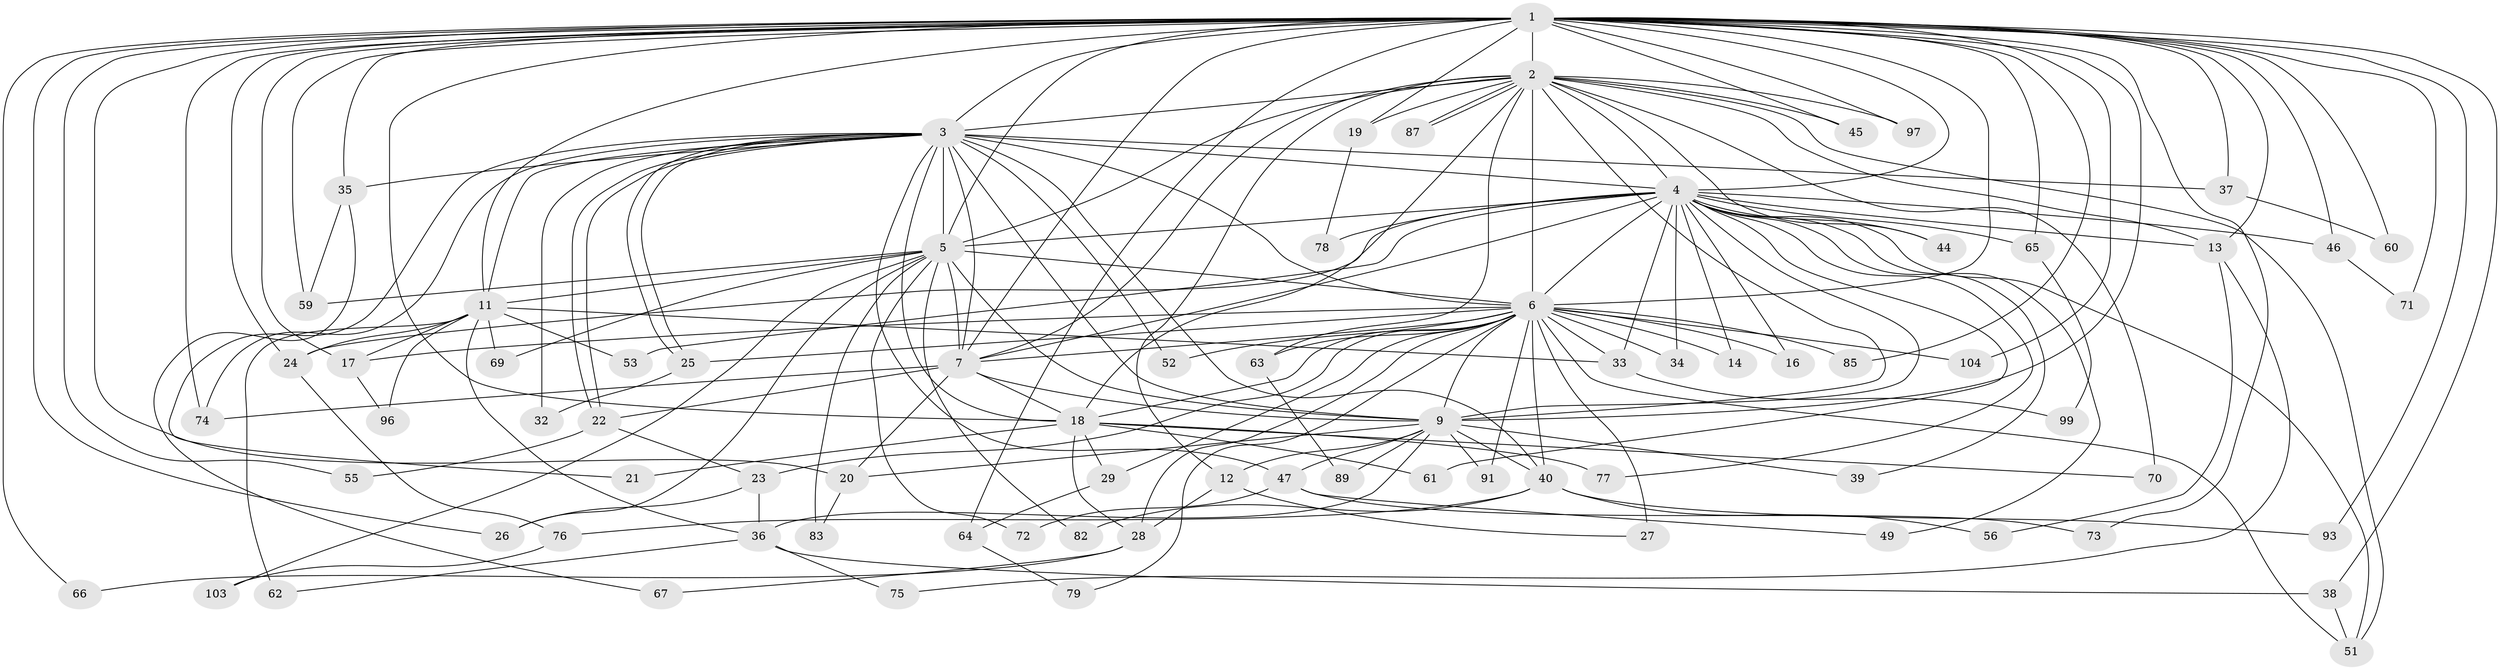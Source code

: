 // original degree distribution, {22: 0.009433962264150943, 21: 0.009433962264150943, 25: 0.02830188679245283, 17: 0.018867924528301886, 13: 0.018867924528301886, 26: 0.009433962264150943, 9: 0.009433962264150943, 4: 0.11320754716981132, 5: 0.03773584905660377, 2: 0.5566037735849056, 8: 0.009433962264150943, 3: 0.1509433962264151, 6: 0.018867924528301886, 7: 0.009433962264150943}
// Generated by graph-tools (version 1.1) at 2025/41/03/06/25 10:41:32]
// undirected, 77 vertices, 185 edges
graph export_dot {
graph [start="1"]
  node [color=gray90,style=filled];
  1 [super="+8"];
  2 [super="+81"];
  3 [super="+84"];
  4 [super="+92"];
  5 [super="+15"];
  6 [super="+10"];
  7 [super="+57"];
  9;
  11 [super="+31"];
  12;
  13 [super="+80"];
  14;
  16;
  17 [super="+68"];
  18 [super="+48"];
  19;
  20 [super="+30"];
  21;
  22 [super="+50"];
  23;
  24 [super="+101"];
  25 [super="+95"];
  26 [super="+42"];
  27 [super="+43"];
  28 [super="+41"];
  29;
  32;
  33;
  34;
  35;
  36 [super="+94"];
  37;
  38 [super="+58"];
  39;
  40 [super="+100"];
  44;
  45;
  46;
  47 [super="+106"];
  49;
  51 [super="+54"];
  52;
  53;
  55;
  56;
  59 [super="+102"];
  60;
  61;
  62 [super="+105"];
  63;
  64 [super="+90"];
  65 [super="+98"];
  66;
  67;
  69;
  70;
  71;
  72;
  73;
  74 [super="+86"];
  75;
  76;
  77;
  78;
  79;
  82;
  83 [super="+88"];
  85;
  87;
  89;
  91;
  93;
  96;
  97;
  99;
  103;
  104;
  1 -- 2 [weight=2];
  1 -- 3 [weight=3];
  1 -- 4 [weight=2];
  1 -- 5 [weight=3];
  1 -- 6 [weight=4];
  1 -- 7 [weight=2];
  1 -- 9 [weight=2];
  1 -- 26;
  1 -- 38;
  1 -- 65 [weight=2];
  1 -- 66;
  1 -- 73;
  1 -- 85;
  1 -- 104;
  1 -- 11;
  1 -- 64 [weight=2];
  1 -- 71;
  1 -- 74;
  1 -- 13;
  1 -- 19;
  1 -- 20;
  1 -- 24;
  1 -- 93;
  1 -- 97;
  1 -- 35;
  1 -- 37;
  1 -- 45;
  1 -- 46;
  1 -- 55;
  1 -- 59;
  1 -- 60;
  1 -- 18;
  1 -- 17;
  2 -- 3;
  2 -- 4;
  2 -- 5;
  2 -- 6 [weight=2];
  2 -- 7;
  2 -- 9;
  2 -- 12;
  2 -- 19;
  2 -- 44;
  2 -- 45;
  2 -- 63;
  2 -- 70;
  2 -- 87;
  2 -- 87;
  2 -- 97;
  2 -- 13;
  2 -- 18;
  2 -- 51;
  3 -- 4;
  3 -- 5;
  3 -- 6 [weight=2];
  3 -- 7;
  3 -- 9;
  3 -- 11;
  3 -- 18;
  3 -- 21;
  3 -- 22;
  3 -- 22;
  3 -- 25;
  3 -- 25;
  3 -- 32;
  3 -- 35;
  3 -- 37;
  3 -- 40;
  3 -- 47 [weight=2];
  3 -- 52;
  3 -- 74;
  4 -- 5;
  4 -- 6 [weight=2];
  4 -- 7;
  4 -- 9;
  4 -- 13;
  4 -- 14;
  4 -- 16;
  4 -- 34;
  4 -- 39;
  4 -- 44;
  4 -- 46;
  4 -- 49;
  4 -- 51;
  4 -- 53;
  4 -- 61;
  4 -- 65;
  4 -- 77;
  4 -- 78;
  4 -- 33;
  4 -- 24;
  5 -- 6 [weight=2];
  5 -- 7;
  5 -- 9;
  5 -- 11;
  5 -- 59;
  5 -- 69;
  5 -- 72;
  5 -- 82;
  5 -- 103;
  5 -- 26;
  5 -- 83 [weight=2];
  6 -- 7 [weight=2];
  6 -- 9 [weight=2];
  6 -- 14;
  6 -- 16;
  6 -- 17;
  6 -- 18;
  6 -- 27 [weight=2];
  6 -- 28;
  6 -- 33;
  6 -- 34;
  6 -- 40;
  6 -- 51;
  6 -- 52;
  6 -- 79;
  6 -- 85;
  6 -- 91;
  6 -- 104;
  6 -- 23;
  6 -- 29;
  6 -- 63;
  6 -- 25;
  7 -- 9;
  7 -- 20;
  7 -- 74;
  7 -- 22;
  7 -- 18;
  9 -- 12;
  9 -- 36;
  9 -- 39;
  9 -- 47;
  9 -- 89;
  9 -- 91;
  9 -- 40;
  9 -- 20;
  11 -- 17;
  11 -- 24;
  11 -- 33;
  11 -- 36;
  11 -- 62 [weight=2];
  11 -- 96;
  11 -- 69;
  11 -- 53;
  12 -- 28;
  12 -- 27;
  13 -- 56;
  13 -- 75;
  17 -- 96;
  18 -- 21;
  18 -- 28;
  18 -- 29;
  18 -- 61;
  18 -- 70;
  18 -- 77;
  19 -- 78;
  20 -- 83;
  22 -- 23;
  22 -- 55;
  23 -- 26;
  23 -- 36;
  24 -- 76;
  25 -- 32;
  28 -- 66;
  28 -- 67;
  29 -- 64;
  33 -- 99;
  35 -- 67;
  35 -- 59;
  36 -- 38;
  36 -- 62;
  36 -- 75;
  37 -- 60;
  38 -- 51;
  40 -- 56;
  40 -- 76;
  40 -- 82;
  40 -- 93;
  46 -- 71;
  47 -- 49;
  47 -- 72;
  47 -- 73;
  63 -- 89;
  64 -- 79;
  65 -- 99;
  76 -- 103;
}
